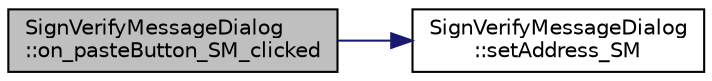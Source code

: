 digraph "SignVerifyMessageDialog::on_pasteButton_SM_clicked"
{
  edge [fontname="Helvetica",fontsize="10",labelfontname="Helvetica",labelfontsize="10"];
  node [fontname="Helvetica",fontsize="10",shape=record];
  rankdir="LR";
  Node40 [label="SignVerifyMessageDialog\l::on_pasteButton_SM_clicked",height=0.2,width=0.4,color="black", fillcolor="grey75", style="filled", fontcolor="black"];
  Node40 -> Node41 [color="midnightblue",fontsize="10",style="solid",fontname="Helvetica"];
  Node41 [label="SignVerifyMessageDialog\l::setAddress_SM",height=0.2,width=0.4,color="black", fillcolor="white", style="filled",URL="$class_sign_verify_message_dialog.html#a5fc13a7072e3667c91d7e984da09eac2"];
}
